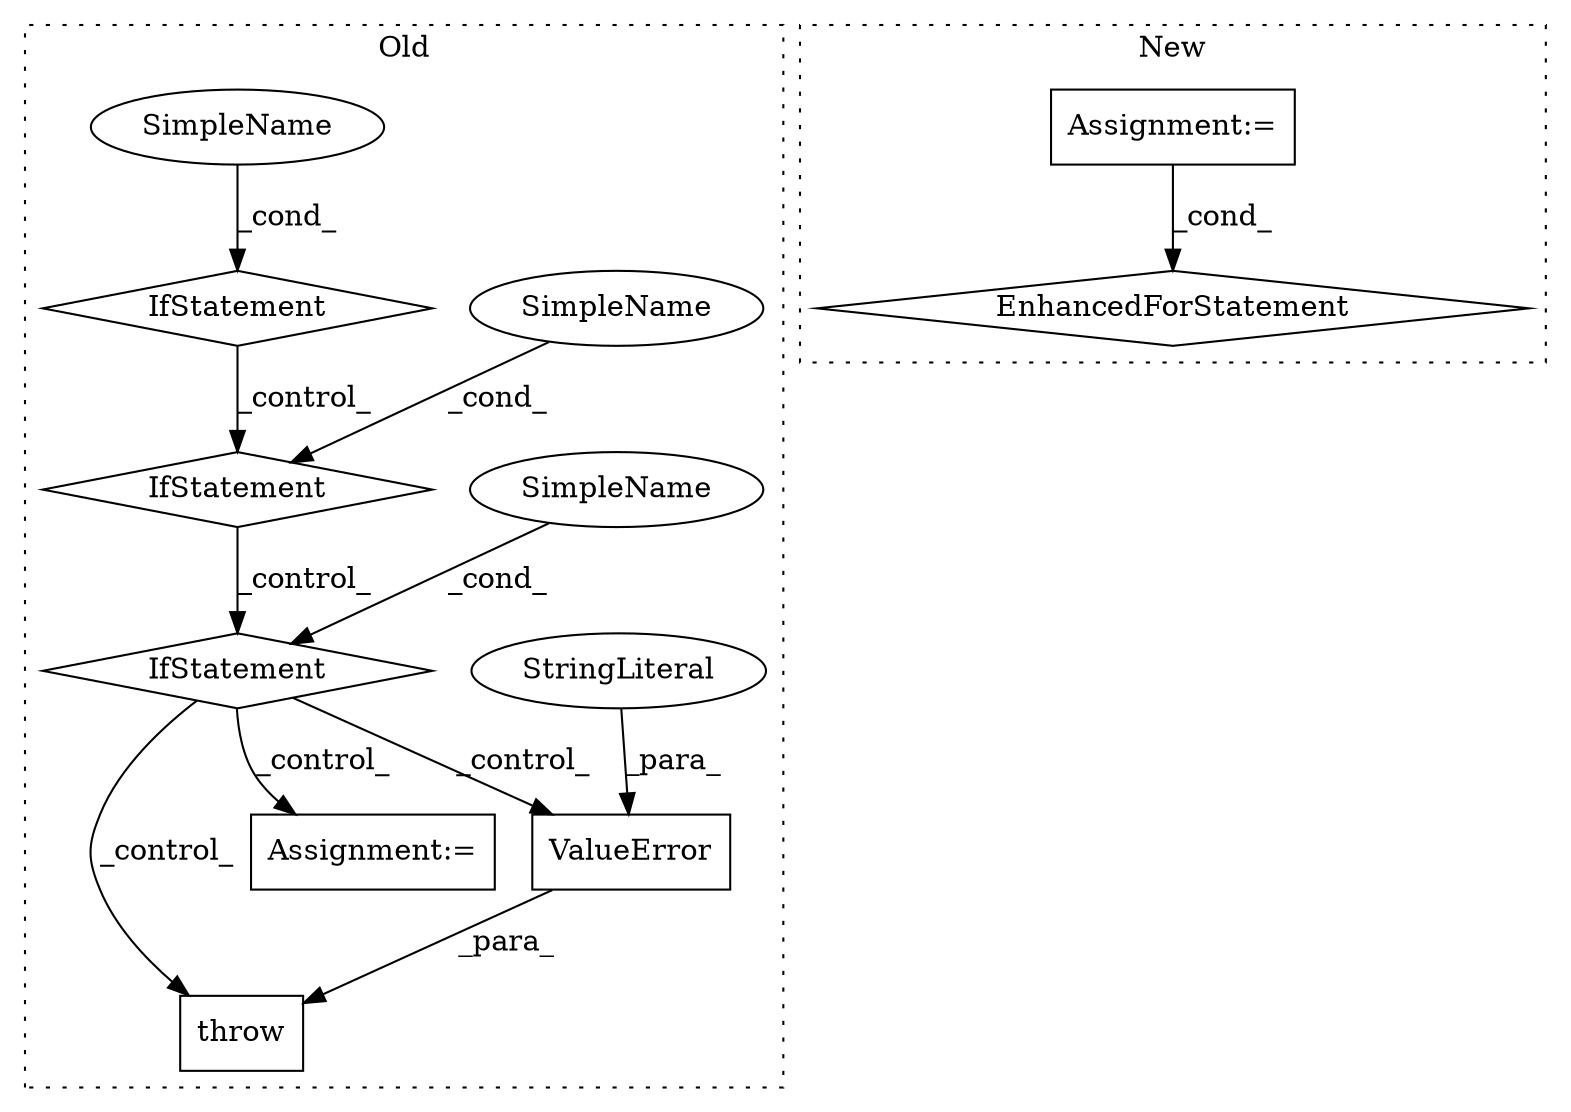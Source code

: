 digraph G {
subgraph cluster0 {
1 [label="ValueError" a="32" s="27766,27875" l="11,1" shape="box"];
3 [label="throw" a="53" s="27760" l="6" shape="box"];
5 [label="SimpleName" a="42" s="" l="" shape="ellipse"];
6 [label="IfStatement" a="25" s="27459,27500" l="10,2" shape="diamond"];
7 [label="StringLiteral" a="45" s="27777" l="98" shape="ellipse"];
8 [label="SimpleName" a="42" s="" l="" shape="ellipse"];
9 [label="IfStatement" a="25" s="27307,27350" l="10,2" shape="diamond"];
10 [label="SimpleName" a="42" s="" l="" shape="ellipse"];
11 [label="IfStatement" a="25" s="27182,27214" l="10,2" shape="diamond"];
12 [label="Assignment:=" a="7" s="27589" l="1" shape="box"];
label = "Old";
style="dotted";
}
subgraph cluster1 {
2 [label="EnhancedForStatement" a="70" s="27983,28061" l="53,2" shape="diamond"];
4 [label="Assignment:=" a="7" s="27944" l="6" shape="box"];
label = "New";
style="dotted";
}
1 -> 3 [label="_para_"];
4 -> 2 [label="_cond_"];
5 -> 6 [label="_cond_"];
6 -> 3 [label="_control_"];
6 -> 12 [label="_control_"];
6 -> 1 [label="_control_"];
7 -> 1 [label="_para_"];
8 -> 9 [label="_cond_"];
9 -> 6 [label="_control_"];
10 -> 11 [label="_cond_"];
11 -> 9 [label="_control_"];
}